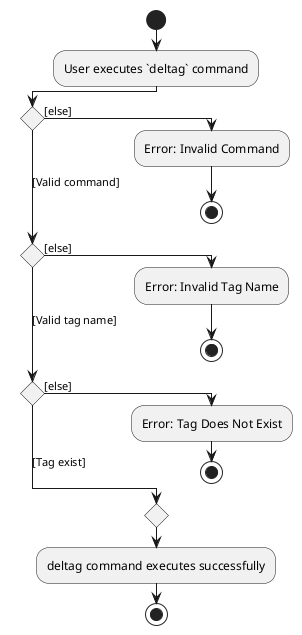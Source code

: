 @startuml
!pragma useVerticalIf on

start
:User executes `deltag` command;
if () then ([else])
    :Error: Invalid Command;
    stop;
([Valid command]) elseif () then ([else])
    :Error: Invalid Tag Name;
    stop;
([Valid tag name]) elseif () then ([else])
    :Error: Tag Does Not Exist;
    stop;
else ([Tag exist])
endif
    :deltag command executes successfully;
stop

@enduml

